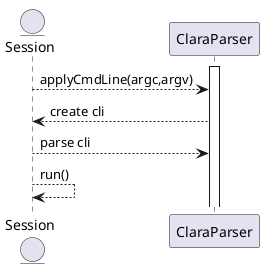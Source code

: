 @startuml Run Session sequence
Entity Session
participant ClaraParser

activate ClaraParser 
Session --> ClaraParser : applyCmdLine(argc,argv)
ClaraParser --> Session : create cli
Session --> ClaraParser : parse cli
Session --> Session : run()
@enduml